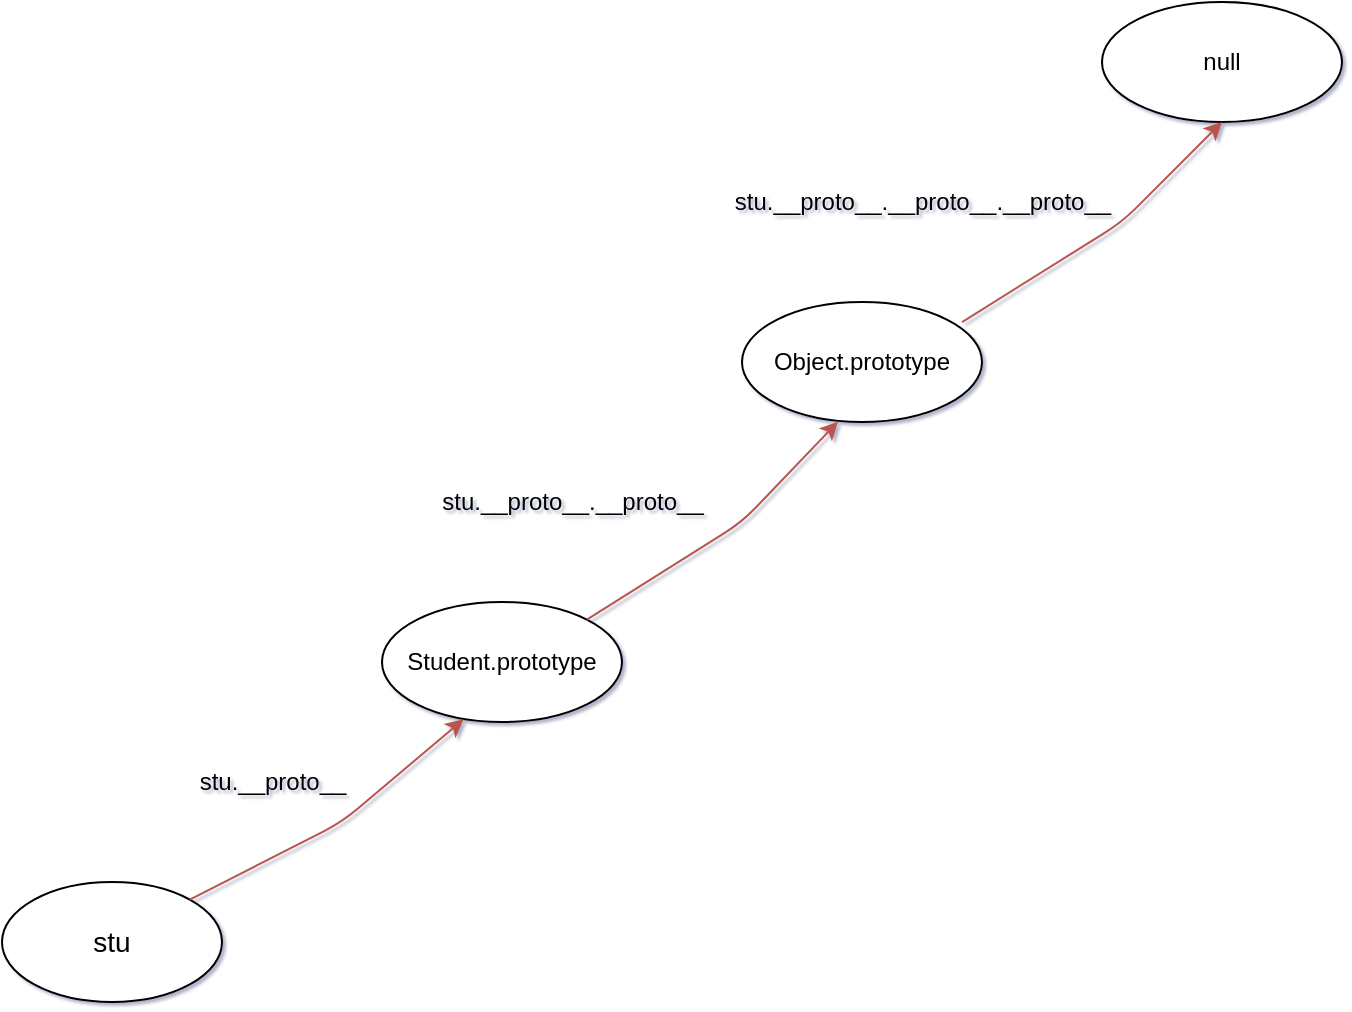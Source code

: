 <mxfile version="12.5.3" type="device"><diagram id="fGbVgDP0WJx5fN8SBq32" name="第 1 页"><mxGraphModel dx="1010" dy="588" grid="0" gridSize="10" guides="1" tooltips="1" connect="1" arrows="1" fold="1" page="1" pageScale="1" pageWidth="1169" pageHeight="1654" background="none" math="0" shadow="1"><root><mxCell id="0"/><mxCell id="1" parent="0"/><mxCell id="GOs6-FhvO67M6Tln48wd-1" value="&lt;font style=&quot;font-size: 14px&quot;&gt;stu&lt;/font&gt;" style="ellipse;whiteSpace=wrap;html=1;" parent="1" vertex="1"><mxGeometry x="70" y="790" width="110" height="60" as="geometry"/></mxCell><mxCell id="GOs6-FhvO67M6Tln48wd-3" value="Student.prototype" style="ellipse;whiteSpace=wrap;html=1;" parent="1" vertex="1"><mxGeometry x="260" y="650" width="120" height="60" as="geometry"/></mxCell><mxCell id="GOs6-FhvO67M6Tln48wd-4" value="" style="endArrow=classic;html=1;entryX=0.34;entryY=0.977;entryDx=0;entryDy=0;exitX=1;exitY=0;exitDx=0;exitDy=0;entryPerimeter=0;fillColor=#f8cecc;strokeColor=#b85450;" parent="1" source="GOs6-FhvO67M6Tln48wd-1" target="GOs6-FhvO67M6Tln48wd-3" edge="1"><mxGeometry width="50" height="50" relative="1" as="geometry"><mxPoint x="170" y="790" as="sourcePoint"/><mxPoint x="200" y="740" as="targetPoint"/><Array as="points"><mxPoint x="240" y="760"/></Array></mxGeometry></mxCell><mxCell id="GOs6-FhvO67M6Tln48wd-5" value="stu.__proto__" style="text;html=1;align=center;verticalAlign=middle;resizable=0;points=[];autosize=1;" parent="1" vertex="1"><mxGeometry x="160" y="730" width="90" height="20" as="geometry"/></mxCell><mxCell id="GOs6-FhvO67M6Tln48wd-6" value="Object.prototype" style="ellipse;whiteSpace=wrap;html=1;" parent="1" vertex="1"><mxGeometry x="440" y="500" width="120" height="60" as="geometry"/></mxCell><mxCell id="GOs6-FhvO67M6Tln48wd-7" value="" style="endArrow=classic;html=1;exitX=1;exitY=0;exitDx=0;exitDy=0;entryX=0.4;entryY=0.997;entryDx=0;entryDy=0;entryPerimeter=0;fillColor=#f8cecc;strokeColor=#b85450;" parent="1" source="GOs6-FhvO67M6Tln48wd-3" target="GOs6-FhvO67M6Tln48wd-6" edge="1"><mxGeometry width="50" height="50" relative="1" as="geometry"><mxPoint x="320" y="640" as="sourcePoint"/><mxPoint x="474" y="560" as="targetPoint"/><Array as="points"><mxPoint x="440" y="610"/></Array></mxGeometry></mxCell><mxCell id="GOs6-FhvO67M6Tln48wd-8" value="null" style="ellipse;whiteSpace=wrap;html=1;" parent="1" vertex="1"><mxGeometry x="620" y="350" width="120" height="60" as="geometry"/></mxCell><mxCell id="GOs6-FhvO67M6Tln48wd-9" value="" style="endArrow=classic;html=1;entryX=0.5;entryY=1;entryDx=0;entryDy=0;exitX=0.917;exitY=0.167;exitDx=0;exitDy=0;exitPerimeter=0;fillColor=#f8cecc;strokeColor=#b85450;" parent="1" source="GOs6-FhvO67M6Tln48wd-6" target="GOs6-FhvO67M6Tln48wd-8" edge="1"><mxGeometry width="50" height="50" relative="1" as="geometry"><mxPoint x="560" y="520" as="sourcePoint"/><mxPoint x="610" y="470" as="targetPoint"/><Array as="points"><mxPoint x="630" y="460"/></Array></mxGeometry></mxCell><mxCell id="GOs6-FhvO67M6Tln48wd-10" value="stu.__proto__.__proto__" style="text;html=1;align=center;verticalAlign=middle;resizable=0;points=[];autosize=1;" parent="1" vertex="1"><mxGeometry x="280" y="590" width="150" height="20" as="geometry"/></mxCell><mxCell id="GOs6-FhvO67M6Tln48wd-11" value="stu.__proto__.__proto__.__proto__" style="text;html=1;align=center;verticalAlign=middle;resizable=0;points=[];autosize=1;" parent="1" vertex="1"><mxGeometry x="430" y="440" width="200" height="20" as="geometry"/></mxCell></root></mxGraphModel></diagram></mxfile>